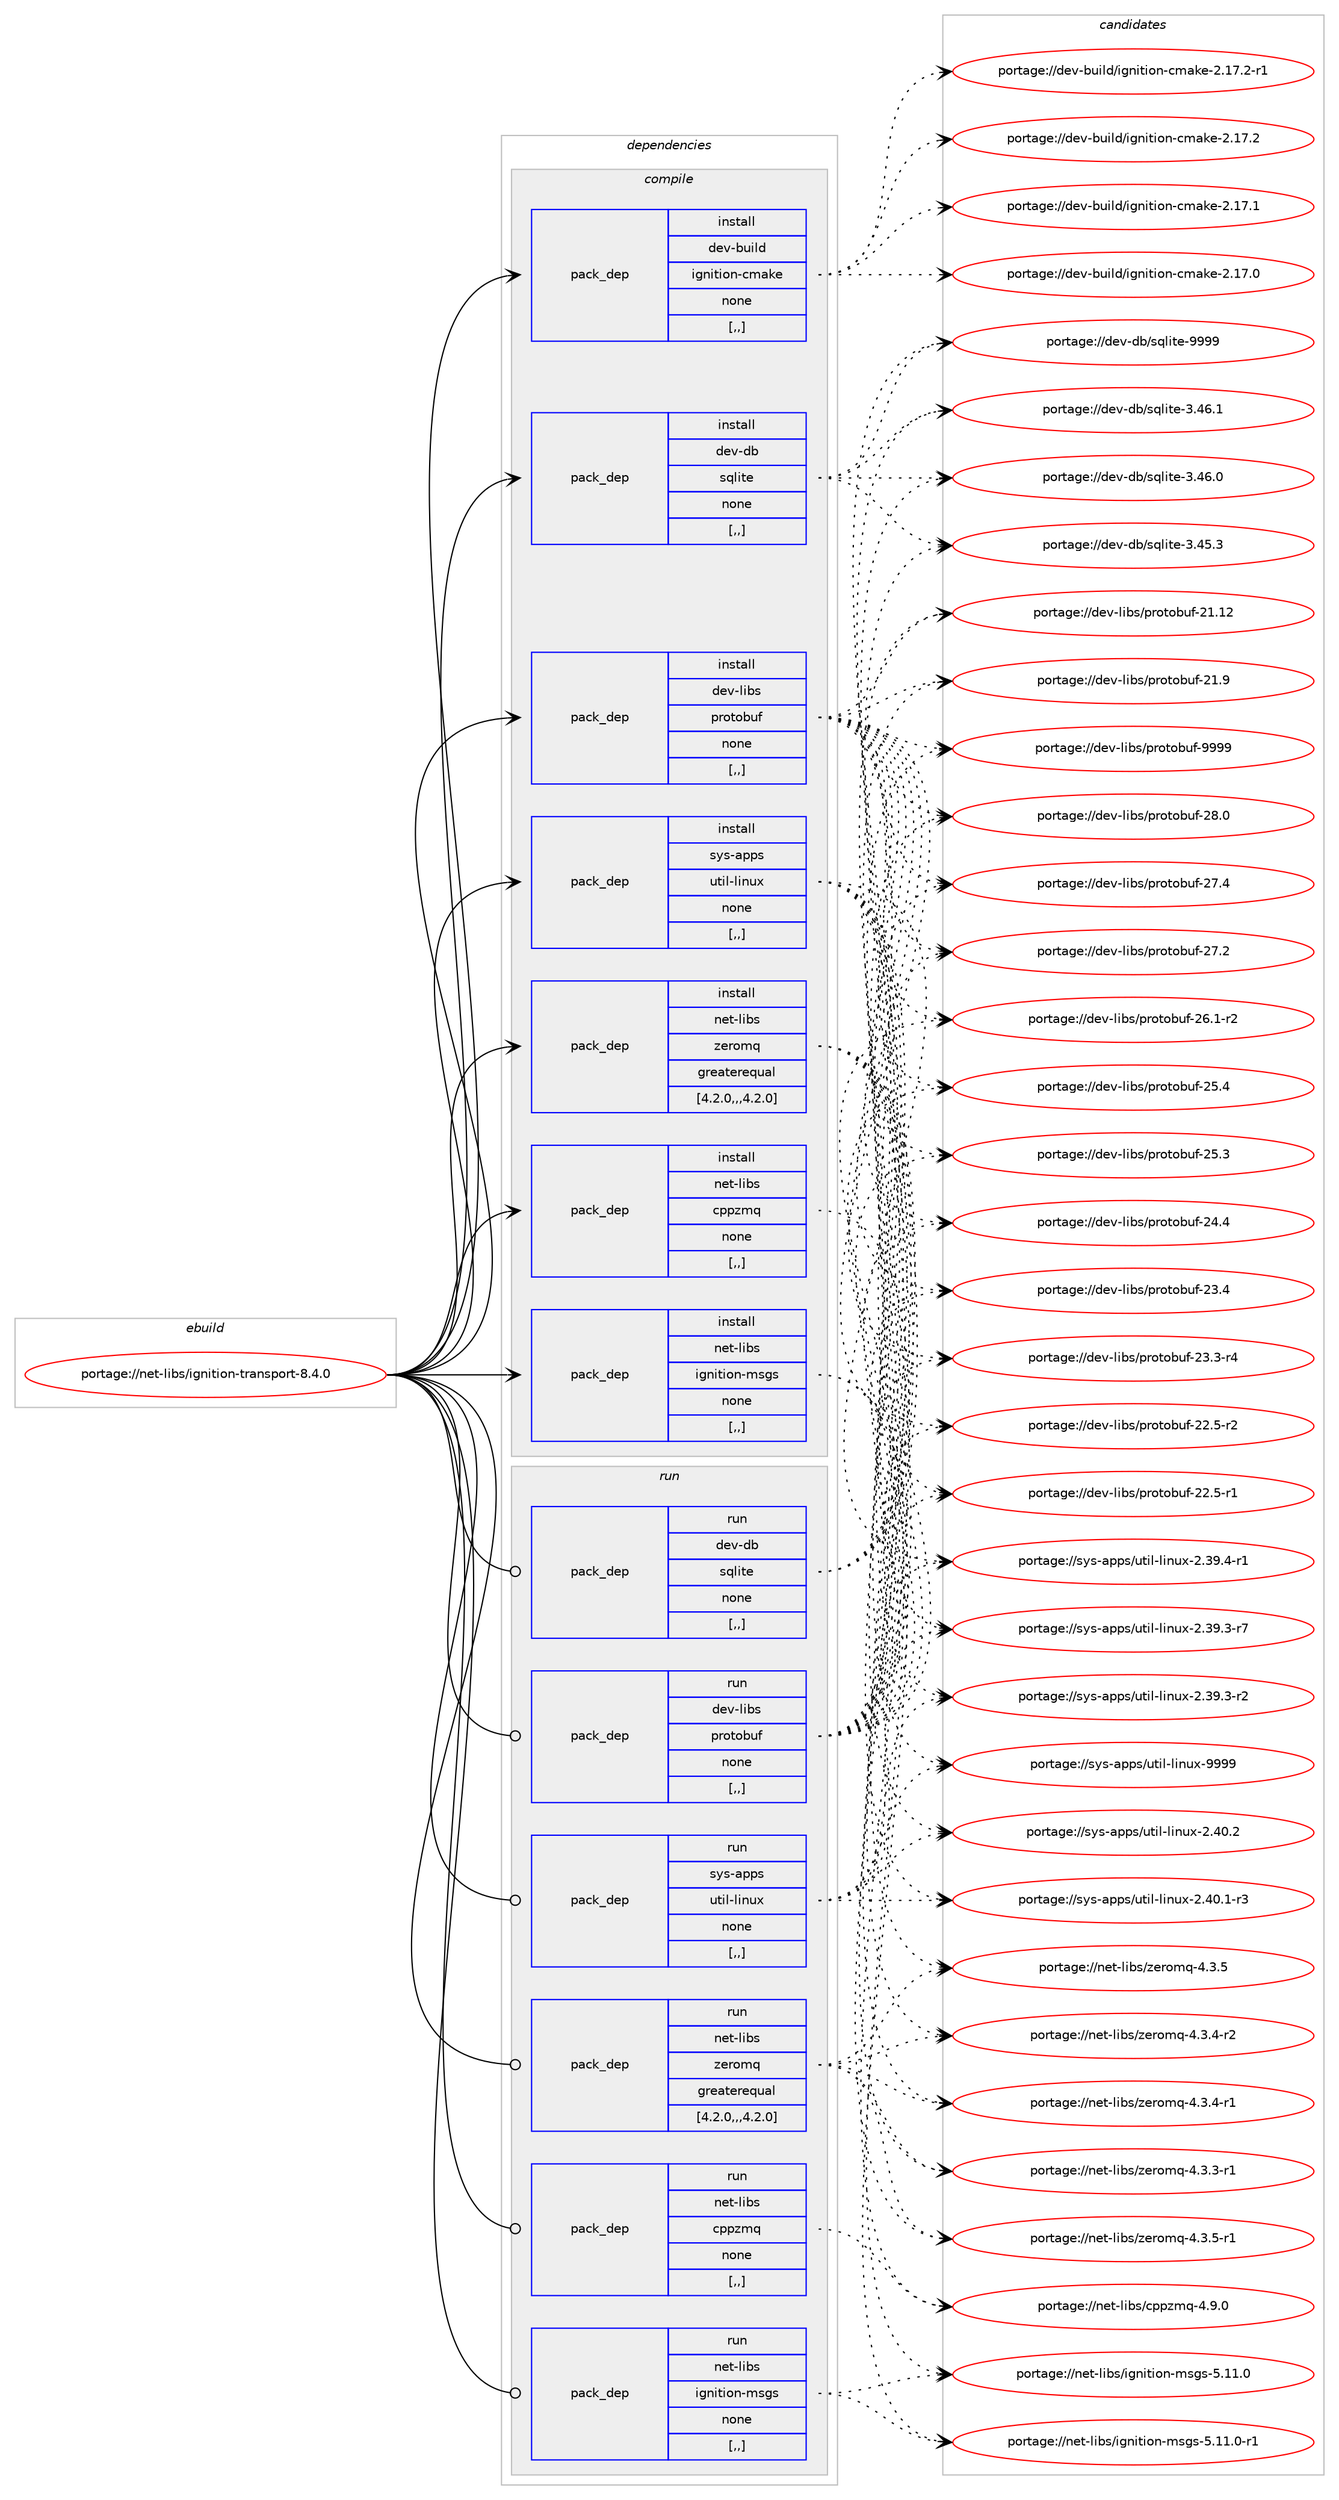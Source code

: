digraph prolog {

# *************
# Graph options
# *************

newrank=true;
concentrate=true;
compound=true;
graph [rankdir=LR,fontname=Helvetica,fontsize=10,ranksep=1.5];#, ranksep=2.5, nodesep=0.2];
edge  [arrowhead=vee];
node  [fontname=Helvetica,fontsize=10];

# **********
# The ebuild
# **********

subgraph cluster_leftcol {
color=gray;
label=<<i>ebuild</i>>;
id [label="portage://net-libs/ignition-transport-8.4.0", color=red, width=4, href="../net-libs/ignition-transport-8.4.0.svg"];
}

# ****************
# The dependencies
# ****************

subgraph cluster_midcol {
color=gray;
label=<<i>dependencies</i>>;
subgraph cluster_compile {
fillcolor="#eeeeee";
style=filled;
label=<<i>compile</i>>;
subgraph pack636776 {
dependency871243 [label=<<TABLE BORDER="0" CELLBORDER="1" CELLSPACING="0" CELLPADDING="4" WIDTH="220"><TR><TD ROWSPAN="6" CELLPADDING="30">pack_dep</TD></TR><TR><TD WIDTH="110">install</TD></TR><TR><TD>dev-build</TD></TR><TR><TD>ignition-cmake</TD></TR><TR><TD>none</TD></TR><TR><TD>[,,]</TD></TR></TABLE>>, shape=none, color=blue];
}
id:e -> dependency871243:w [weight=20,style="solid",arrowhead="vee"];
subgraph pack636777 {
dependency871244 [label=<<TABLE BORDER="0" CELLBORDER="1" CELLSPACING="0" CELLPADDING="4" WIDTH="220"><TR><TD ROWSPAN="6" CELLPADDING="30">pack_dep</TD></TR><TR><TD WIDTH="110">install</TD></TR><TR><TD>dev-db</TD></TR><TR><TD>sqlite</TD></TR><TR><TD>none</TD></TR><TR><TD>[,,]</TD></TR></TABLE>>, shape=none, color=blue];
}
id:e -> dependency871244:w [weight=20,style="solid",arrowhead="vee"];
subgraph pack636778 {
dependency871245 [label=<<TABLE BORDER="0" CELLBORDER="1" CELLSPACING="0" CELLPADDING="4" WIDTH="220"><TR><TD ROWSPAN="6" CELLPADDING="30">pack_dep</TD></TR><TR><TD WIDTH="110">install</TD></TR><TR><TD>dev-libs</TD></TR><TR><TD>protobuf</TD></TR><TR><TD>none</TD></TR><TR><TD>[,,]</TD></TR></TABLE>>, shape=none, color=blue];
}
id:e -> dependency871245:w [weight=20,style="solid",arrowhead="vee"];
subgraph pack636779 {
dependency871246 [label=<<TABLE BORDER="0" CELLBORDER="1" CELLSPACING="0" CELLPADDING="4" WIDTH="220"><TR><TD ROWSPAN="6" CELLPADDING="30">pack_dep</TD></TR><TR><TD WIDTH="110">install</TD></TR><TR><TD>net-libs</TD></TR><TR><TD>cppzmq</TD></TR><TR><TD>none</TD></TR><TR><TD>[,,]</TD></TR></TABLE>>, shape=none, color=blue];
}
id:e -> dependency871246:w [weight=20,style="solid",arrowhead="vee"];
subgraph pack636780 {
dependency871247 [label=<<TABLE BORDER="0" CELLBORDER="1" CELLSPACING="0" CELLPADDING="4" WIDTH="220"><TR><TD ROWSPAN="6" CELLPADDING="30">pack_dep</TD></TR><TR><TD WIDTH="110">install</TD></TR><TR><TD>net-libs</TD></TR><TR><TD>ignition-msgs</TD></TR><TR><TD>none</TD></TR><TR><TD>[,,]</TD></TR></TABLE>>, shape=none, color=blue];
}
id:e -> dependency871247:w [weight=20,style="solid",arrowhead="vee"];
subgraph pack636781 {
dependency871248 [label=<<TABLE BORDER="0" CELLBORDER="1" CELLSPACING="0" CELLPADDING="4" WIDTH="220"><TR><TD ROWSPAN="6" CELLPADDING="30">pack_dep</TD></TR><TR><TD WIDTH="110">install</TD></TR><TR><TD>net-libs</TD></TR><TR><TD>zeromq</TD></TR><TR><TD>greaterequal</TD></TR><TR><TD>[4.2.0,,,4.2.0]</TD></TR></TABLE>>, shape=none, color=blue];
}
id:e -> dependency871248:w [weight=20,style="solid",arrowhead="vee"];
subgraph pack636782 {
dependency871249 [label=<<TABLE BORDER="0" CELLBORDER="1" CELLSPACING="0" CELLPADDING="4" WIDTH="220"><TR><TD ROWSPAN="6" CELLPADDING="30">pack_dep</TD></TR><TR><TD WIDTH="110">install</TD></TR><TR><TD>sys-apps</TD></TR><TR><TD>util-linux</TD></TR><TR><TD>none</TD></TR><TR><TD>[,,]</TD></TR></TABLE>>, shape=none, color=blue];
}
id:e -> dependency871249:w [weight=20,style="solid",arrowhead="vee"];
}
subgraph cluster_compileandrun {
fillcolor="#eeeeee";
style=filled;
label=<<i>compile and run</i>>;
}
subgraph cluster_run {
fillcolor="#eeeeee";
style=filled;
label=<<i>run</i>>;
subgraph pack636783 {
dependency871250 [label=<<TABLE BORDER="0" CELLBORDER="1" CELLSPACING="0" CELLPADDING="4" WIDTH="220"><TR><TD ROWSPAN="6" CELLPADDING="30">pack_dep</TD></TR><TR><TD WIDTH="110">run</TD></TR><TR><TD>dev-db</TD></TR><TR><TD>sqlite</TD></TR><TR><TD>none</TD></TR><TR><TD>[,,]</TD></TR></TABLE>>, shape=none, color=blue];
}
id:e -> dependency871250:w [weight=20,style="solid",arrowhead="odot"];
subgraph pack636784 {
dependency871251 [label=<<TABLE BORDER="0" CELLBORDER="1" CELLSPACING="0" CELLPADDING="4" WIDTH="220"><TR><TD ROWSPAN="6" CELLPADDING="30">pack_dep</TD></TR><TR><TD WIDTH="110">run</TD></TR><TR><TD>dev-libs</TD></TR><TR><TD>protobuf</TD></TR><TR><TD>none</TD></TR><TR><TD>[,,]</TD></TR></TABLE>>, shape=none, color=blue];
}
id:e -> dependency871251:w [weight=20,style="solid",arrowhead="odot"];
subgraph pack636785 {
dependency871252 [label=<<TABLE BORDER="0" CELLBORDER="1" CELLSPACING="0" CELLPADDING="4" WIDTH="220"><TR><TD ROWSPAN="6" CELLPADDING="30">pack_dep</TD></TR><TR><TD WIDTH="110">run</TD></TR><TR><TD>net-libs</TD></TR><TR><TD>cppzmq</TD></TR><TR><TD>none</TD></TR><TR><TD>[,,]</TD></TR></TABLE>>, shape=none, color=blue];
}
id:e -> dependency871252:w [weight=20,style="solid",arrowhead="odot"];
subgraph pack636786 {
dependency871253 [label=<<TABLE BORDER="0" CELLBORDER="1" CELLSPACING="0" CELLPADDING="4" WIDTH="220"><TR><TD ROWSPAN="6" CELLPADDING="30">pack_dep</TD></TR><TR><TD WIDTH="110">run</TD></TR><TR><TD>net-libs</TD></TR><TR><TD>ignition-msgs</TD></TR><TR><TD>none</TD></TR><TR><TD>[,,]</TD></TR></TABLE>>, shape=none, color=blue];
}
id:e -> dependency871253:w [weight=20,style="solid",arrowhead="odot"];
subgraph pack636787 {
dependency871254 [label=<<TABLE BORDER="0" CELLBORDER="1" CELLSPACING="0" CELLPADDING="4" WIDTH="220"><TR><TD ROWSPAN="6" CELLPADDING="30">pack_dep</TD></TR><TR><TD WIDTH="110">run</TD></TR><TR><TD>net-libs</TD></TR><TR><TD>zeromq</TD></TR><TR><TD>greaterequal</TD></TR><TR><TD>[4.2.0,,,4.2.0]</TD></TR></TABLE>>, shape=none, color=blue];
}
id:e -> dependency871254:w [weight=20,style="solid",arrowhead="odot"];
subgraph pack636788 {
dependency871255 [label=<<TABLE BORDER="0" CELLBORDER="1" CELLSPACING="0" CELLPADDING="4" WIDTH="220"><TR><TD ROWSPAN="6" CELLPADDING="30">pack_dep</TD></TR><TR><TD WIDTH="110">run</TD></TR><TR><TD>sys-apps</TD></TR><TR><TD>util-linux</TD></TR><TR><TD>none</TD></TR><TR><TD>[,,]</TD></TR></TABLE>>, shape=none, color=blue];
}
id:e -> dependency871255:w [weight=20,style="solid",arrowhead="odot"];
}
}

# **************
# The candidates
# **************

subgraph cluster_choices {
rank=same;
color=gray;
label=<<i>candidates</i>>;

subgraph choice636776 {
color=black;
nodesep=1;
choice100101118459811710510810047105103110105116105111110459910997107101455046495546504511449 [label="portage://dev-build/ignition-cmake-2.17.2-r1", color=red, width=4,href="../dev-build/ignition-cmake-2.17.2-r1.svg"];
choice10010111845981171051081004710510311010511610511111045991099710710145504649554650 [label="portage://dev-build/ignition-cmake-2.17.2", color=red, width=4,href="../dev-build/ignition-cmake-2.17.2.svg"];
choice10010111845981171051081004710510311010511610511111045991099710710145504649554649 [label="portage://dev-build/ignition-cmake-2.17.1", color=red, width=4,href="../dev-build/ignition-cmake-2.17.1.svg"];
choice10010111845981171051081004710510311010511610511111045991099710710145504649554648 [label="portage://dev-build/ignition-cmake-2.17.0", color=red, width=4,href="../dev-build/ignition-cmake-2.17.0.svg"];
dependency871243:e -> choice100101118459811710510810047105103110105116105111110459910997107101455046495546504511449:w [style=dotted,weight="100"];
dependency871243:e -> choice10010111845981171051081004710510311010511610511111045991099710710145504649554650:w [style=dotted,weight="100"];
dependency871243:e -> choice10010111845981171051081004710510311010511610511111045991099710710145504649554649:w [style=dotted,weight="100"];
dependency871243:e -> choice10010111845981171051081004710510311010511610511111045991099710710145504649554648:w [style=dotted,weight="100"];
}
subgraph choice636777 {
color=black;
nodesep=1;
choice1001011184510098471151131081051161014557575757 [label="portage://dev-db/sqlite-9999", color=red, width=4,href="../dev-db/sqlite-9999.svg"];
choice10010111845100984711511310810511610145514652544649 [label="portage://dev-db/sqlite-3.46.1", color=red, width=4,href="../dev-db/sqlite-3.46.1.svg"];
choice10010111845100984711511310810511610145514652544648 [label="portage://dev-db/sqlite-3.46.0", color=red, width=4,href="../dev-db/sqlite-3.46.0.svg"];
choice10010111845100984711511310810511610145514652534651 [label="portage://dev-db/sqlite-3.45.3", color=red, width=4,href="../dev-db/sqlite-3.45.3.svg"];
dependency871244:e -> choice1001011184510098471151131081051161014557575757:w [style=dotted,weight="100"];
dependency871244:e -> choice10010111845100984711511310810511610145514652544649:w [style=dotted,weight="100"];
dependency871244:e -> choice10010111845100984711511310810511610145514652544648:w [style=dotted,weight="100"];
dependency871244:e -> choice10010111845100984711511310810511610145514652534651:w [style=dotted,weight="100"];
}
subgraph choice636778 {
color=black;
nodesep=1;
choice100101118451081059811547112114111116111981171024557575757 [label="portage://dev-libs/protobuf-9999", color=red, width=4,href="../dev-libs/protobuf-9999.svg"];
choice100101118451081059811547112114111116111981171024550564648 [label="portage://dev-libs/protobuf-28.0", color=red, width=4,href="../dev-libs/protobuf-28.0.svg"];
choice100101118451081059811547112114111116111981171024550554652 [label="portage://dev-libs/protobuf-27.4", color=red, width=4,href="../dev-libs/protobuf-27.4.svg"];
choice100101118451081059811547112114111116111981171024550554650 [label="portage://dev-libs/protobuf-27.2", color=red, width=4,href="../dev-libs/protobuf-27.2.svg"];
choice1001011184510810598115471121141111161119811710245505446494511450 [label="portage://dev-libs/protobuf-26.1-r2", color=red, width=4,href="../dev-libs/protobuf-26.1-r2.svg"];
choice100101118451081059811547112114111116111981171024550534652 [label="portage://dev-libs/protobuf-25.4", color=red, width=4,href="../dev-libs/protobuf-25.4.svg"];
choice100101118451081059811547112114111116111981171024550534651 [label="portage://dev-libs/protobuf-25.3", color=red, width=4,href="../dev-libs/protobuf-25.3.svg"];
choice100101118451081059811547112114111116111981171024550524652 [label="portage://dev-libs/protobuf-24.4", color=red, width=4,href="../dev-libs/protobuf-24.4.svg"];
choice100101118451081059811547112114111116111981171024550514652 [label="portage://dev-libs/protobuf-23.4", color=red, width=4,href="../dev-libs/protobuf-23.4.svg"];
choice1001011184510810598115471121141111161119811710245505146514511452 [label="portage://dev-libs/protobuf-23.3-r4", color=red, width=4,href="../dev-libs/protobuf-23.3-r4.svg"];
choice1001011184510810598115471121141111161119811710245505046534511450 [label="portage://dev-libs/protobuf-22.5-r2", color=red, width=4,href="../dev-libs/protobuf-22.5-r2.svg"];
choice1001011184510810598115471121141111161119811710245505046534511449 [label="portage://dev-libs/protobuf-22.5-r1", color=red, width=4,href="../dev-libs/protobuf-22.5-r1.svg"];
choice10010111845108105981154711211411111611198117102455049464950 [label="portage://dev-libs/protobuf-21.12", color=red, width=4,href="../dev-libs/protobuf-21.12.svg"];
choice100101118451081059811547112114111116111981171024550494657 [label="portage://dev-libs/protobuf-21.9", color=red, width=4,href="../dev-libs/protobuf-21.9.svg"];
dependency871245:e -> choice100101118451081059811547112114111116111981171024557575757:w [style=dotted,weight="100"];
dependency871245:e -> choice100101118451081059811547112114111116111981171024550564648:w [style=dotted,weight="100"];
dependency871245:e -> choice100101118451081059811547112114111116111981171024550554652:w [style=dotted,weight="100"];
dependency871245:e -> choice100101118451081059811547112114111116111981171024550554650:w [style=dotted,weight="100"];
dependency871245:e -> choice1001011184510810598115471121141111161119811710245505446494511450:w [style=dotted,weight="100"];
dependency871245:e -> choice100101118451081059811547112114111116111981171024550534652:w [style=dotted,weight="100"];
dependency871245:e -> choice100101118451081059811547112114111116111981171024550534651:w [style=dotted,weight="100"];
dependency871245:e -> choice100101118451081059811547112114111116111981171024550524652:w [style=dotted,weight="100"];
dependency871245:e -> choice100101118451081059811547112114111116111981171024550514652:w [style=dotted,weight="100"];
dependency871245:e -> choice1001011184510810598115471121141111161119811710245505146514511452:w [style=dotted,weight="100"];
dependency871245:e -> choice1001011184510810598115471121141111161119811710245505046534511450:w [style=dotted,weight="100"];
dependency871245:e -> choice1001011184510810598115471121141111161119811710245505046534511449:w [style=dotted,weight="100"];
dependency871245:e -> choice10010111845108105981154711211411111611198117102455049464950:w [style=dotted,weight="100"];
dependency871245:e -> choice100101118451081059811547112114111116111981171024550494657:w [style=dotted,weight="100"];
}
subgraph choice636779 {
color=black;
nodesep=1;
choice11010111645108105981154799112112122109113455246574648 [label="portage://net-libs/cppzmq-4.9.0", color=red, width=4,href="../net-libs/cppzmq-4.9.0.svg"];
dependency871246:e -> choice11010111645108105981154799112112122109113455246574648:w [style=dotted,weight="100"];
}
subgraph choice636780 {
color=black;
nodesep=1;
choice11010111645108105981154710510311010511610511111045109115103115455346494946484511449 [label="portage://net-libs/ignition-msgs-5.11.0-r1", color=red, width=4,href="../net-libs/ignition-msgs-5.11.0-r1.svg"];
choice1101011164510810598115471051031101051161051111104510911510311545534649494648 [label="portage://net-libs/ignition-msgs-5.11.0", color=red, width=4,href="../net-libs/ignition-msgs-5.11.0.svg"];
dependency871247:e -> choice11010111645108105981154710510311010511610511111045109115103115455346494946484511449:w [style=dotted,weight="100"];
dependency871247:e -> choice1101011164510810598115471051031101051161051111104510911510311545534649494648:w [style=dotted,weight="100"];
}
subgraph choice636781 {
color=black;
nodesep=1;
choice1101011164510810598115471221011141111091134552465146534511449 [label="portage://net-libs/zeromq-4.3.5-r1", color=red, width=4,href="../net-libs/zeromq-4.3.5-r1.svg"];
choice110101116451081059811547122101114111109113455246514653 [label="portage://net-libs/zeromq-4.3.5", color=red, width=4,href="../net-libs/zeromq-4.3.5.svg"];
choice1101011164510810598115471221011141111091134552465146524511450 [label="portage://net-libs/zeromq-4.3.4-r2", color=red, width=4,href="../net-libs/zeromq-4.3.4-r2.svg"];
choice1101011164510810598115471221011141111091134552465146524511449 [label="portage://net-libs/zeromq-4.3.4-r1", color=red, width=4,href="../net-libs/zeromq-4.3.4-r1.svg"];
choice1101011164510810598115471221011141111091134552465146514511449 [label="portage://net-libs/zeromq-4.3.3-r1", color=red, width=4,href="../net-libs/zeromq-4.3.3-r1.svg"];
dependency871248:e -> choice1101011164510810598115471221011141111091134552465146534511449:w [style=dotted,weight="100"];
dependency871248:e -> choice110101116451081059811547122101114111109113455246514653:w [style=dotted,weight="100"];
dependency871248:e -> choice1101011164510810598115471221011141111091134552465146524511450:w [style=dotted,weight="100"];
dependency871248:e -> choice1101011164510810598115471221011141111091134552465146524511449:w [style=dotted,weight="100"];
dependency871248:e -> choice1101011164510810598115471221011141111091134552465146514511449:w [style=dotted,weight="100"];
}
subgraph choice636782 {
color=black;
nodesep=1;
choice115121115459711211211547117116105108451081051101171204557575757 [label="portage://sys-apps/util-linux-9999", color=red, width=4,href="../sys-apps/util-linux-9999.svg"];
choice1151211154597112112115471171161051084510810511011712045504652484650 [label="portage://sys-apps/util-linux-2.40.2", color=red, width=4,href="../sys-apps/util-linux-2.40.2.svg"];
choice11512111545971121121154711711610510845108105110117120455046524846494511451 [label="portage://sys-apps/util-linux-2.40.1-r3", color=red, width=4,href="../sys-apps/util-linux-2.40.1-r3.svg"];
choice11512111545971121121154711711610510845108105110117120455046515746524511449 [label="portage://sys-apps/util-linux-2.39.4-r1", color=red, width=4,href="../sys-apps/util-linux-2.39.4-r1.svg"];
choice11512111545971121121154711711610510845108105110117120455046515746514511455 [label="portage://sys-apps/util-linux-2.39.3-r7", color=red, width=4,href="../sys-apps/util-linux-2.39.3-r7.svg"];
choice11512111545971121121154711711610510845108105110117120455046515746514511450 [label="portage://sys-apps/util-linux-2.39.3-r2", color=red, width=4,href="../sys-apps/util-linux-2.39.3-r2.svg"];
dependency871249:e -> choice115121115459711211211547117116105108451081051101171204557575757:w [style=dotted,weight="100"];
dependency871249:e -> choice1151211154597112112115471171161051084510810511011712045504652484650:w [style=dotted,weight="100"];
dependency871249:e -> choice11512111545971121121154711711610510845108105110117120455046524846494511451:w [style=dotted,weight="100"];
dependency871249:e -> choice11512111545971121121154711711610510845108105110117120455046515746524511449:w [style=dotted,weight="100"];
dependency871249:e -> choice11512111545971121121154711711610510845108105110117120455046515746514511455:w [style=dotted,weight="100"];
dependency871249:e -> choice11512111545971121121154711711610510845108105110117120455046515746514511450:w [style=dotted,weight="100"];
}
subgraph choice636783 {
color=black;
nodesep=1;
choice1001011184510098471151131081051161014557575757 [label="portage://dev-db/sqlite-9999", color=red, width=4,href="../dev-db/sqlite-9999.svg"];
choice10010111845100984711511310810511610145514652544649 [label="portage://dev-db/sqlite-3.46.1", color=red, width=4,href="../dev-db/sqlite-3.46.1.svg"];
choice10010111845100984711511310810511610145514652544648 [label="portage://dev-db/sqlite-3.46.0", color=red, width=4,href="../dev-db/sqlite-3.46.0.svg"];
choice10010111845100984711511310810511610145514652534651 [label="portage://dev-db/sqlite-3.45.3", color=red, width=4,href="../dev-db/sqlite-3.45.3.svg"];
dependency871250:e -> choice1001011184510098471151131081051161014557575757:w [style=dotted,weight="100"];
dependency871250:e -> choice10010111845100984711511310810511610145514652544649:w [style=dotted,weight="100"];
dependency871250:e -> choice10010111845100984711511310810511610145514652544648:w [style=dotted,weight="100"];
dependency871250:e -> choice10010111845100984711511310810511610145514652534651:w [style=dotted,weight="100"];
}
subgraph choice636784 {
color=black;
nodesep=1;
choice100101118451081059811547112114111116111981171024557575757 [label="portage://dev-libs/protobuf-9999", color=red, width=4,href="../dev-libs/protobuf-9999.svg"];
choice100101118451081059811547112114111116111981171024550564648 [label="portage://dev-libs/protobuf-28.0", color=red, width=4,href="../dev-libs/protobuf-28.0.svg"];
choice100101118451081059811547112114111116111981171024550554652 [label="portage://dev-libs/protobuf-27.4", color=red, width=4,href="../dev-libs/protobuf-27.4.svg"];
choice100101118451081059811547112114111116111981171024550554650 [label="portage://dev-libs/protobuf-27.2", color=red, width=4,href="../dev-libs/protobuf-27.2.svg"];
choice1001011184510810598115471121141111161119811710245505446494511450 [label="portage://dev-libs/protobuf-26.1-r2", color=red, width=4,href="../dev-libs/protobuf-26.1-r2.svg"];
choice100101118451081059811547112114111116111981171024550534652 [label="portage://dev-libs/protobuf-25.4", color=red, width=4,href="../dev-libs/protobuf-25.4.svg"];
choice100101118451081059811547112114111116111981171024550534651 [label="portage://dev-libs/protobuf-25.3", color=red, width=4,href="../dev-libs/protobuf-25.3.svg"];
choice100101118451081059811547112114111116111981171024550524652 [label="portage://dev-libs/protobuf-24.4", color=red, width=4,href="../dev-libs/protobuf-24.4.svg"];
choice100101118451081059811547112114111116111981171024550514652 [label="portage://dev-libs/protobuf-23.4", color=red, width=4,href="../dev-libs/protobuf-23.4.svg"];
choice1001011184510810598115471121141111161119811710245505146514511452 [label="portage://dev-libs/protobuf-23.3-r4", color=red, width=4,href="../dev-libs/protobuf-23.3-r4.svg"];
choice1001011184510810598115471121141111161119811710245505046534511450 [label="portage://dev-libs/protobuf-22.5-r2", color=red, width=4,href="../dev-libs/protobuf-22.5-r2.svg"];
choice1001011184510810598115471121141111161119811710245505046534511449 [label="portage://dev-libs/protobuf-22.5-r1", color=red, width=4,href="../dev-libs/protobuf-22.5-r1.svg"];
choice10010111845108105981154711211411111611198117102455049464950 [label="portage://dev-libs/protobuf-21.12", color=red, width=4,href="../dev-libs/protobuf-21.12.svg"];
choice100101118451081059811547112114111116111981171024550494657 [label="portage://dev-libs/protobuf-21.9", color=red, width=4,href="../dev-libs/protobuf-21.9.svg"];
dependency871251:e -> choice100101118451081059811547112114111116111981171024557575757:w [style=dotted,weight="100"];
dependency871251:e -> choice100101118451081059811547112114111116111981171024550564648:w [style=dotted,weight="100"];
dependency871251:e -> choice100101118451081059811547112114111116111981171024550554652:w [style=dotted,weight="100"];
dependency871251:e -> choice100101118451081059811547112114111116111981171024550554650:w [style=dotted,weight="100"];
dependency871251:e -> choice1001011184510810598115471121141111161119811710245505446494511450:w [style=dotted,weight="100"];
dependency871251:e -> choice100101118451081059811547112114111116111981171024550534652:w [style=dotted,weight="100"];
dependency871251:e -> choice100101118451081059811547112114111116111981171024550534651:w [style=dotted,weight="100"];
dependency871251:e -> choice100101118451081059811547112114111116111981171024550524652:w [style=dotted,weight="100"];
dependency871251:e -> choice100101118451081059811547112114111116111981171024550514652:w [style=dotted,weight="100"];
dependency871251:e -> choice1001011184510810598115471121141111161119811710245505146514511452:w [style=dotted,weight="100"];
dependency871251:e -> choice1001011184510810598115471121141111161119811710245505046534511450:w [style=dotted,weight="100"];
dependency871251:e -> choice1001011184510810598115471121141111161119811710245505046534511449:w [style=dotted,weight="100"];
dependency871251:e -> choice10010111845108105981154711211411111611198117102455049464950:w [style=dotted,weight="100"];
dependency871251:e -> choice100101118451081059811547112114111116111981171024550494657:w [style=dotted,weight="100"];
}
subgraph choice636785 {
color=black;
nodesep=1;
choice11010111645108105981154799112112122109113455246574648 [label="portage://net-libs/cppzmq-4.9.0", color=red, width=4,href="../net-libs/cppzmq-4.9.0.svg"];
dependency871252:e -> choice11010111645108105981154799112112122109113455246574648:w [style=dotted,weight="100"];
}
subgraph choice636786 {
color=black;
nodesep=1;
choice11010111645108105981154710510311010511610511111045109115103115455346494946484511449 [label="portage://net-libs/ignition-msgs-5.11.0-r1", color=red, width=4,href="../net-libs/ignition-msgs-5.11.0-r1.svg"];
choice1101011164510810598115471051031101051161051111104510911510311545534649494648 [label="portage://net-libs/ignition-msgs-5.11.0", color=red, width=4,href="../net-libs/ignition-msgs-5.11.0.svg"];
dependency871253:e -> choice11010111645108105981154710510311010511610511111045109115103115455346494946484511449:w [style=dotted,weight="100"];
dependency871253:e -> choice1101011164510810598115471051031101051161051111104510911510311545534649494648:w [style=dotted,weight="100"];
}
subgraph choice636787 {
color=black;
nodesep=1;
choice1101011164510810598115471221011141111091134552465146534511449 [label="portage://net-libs/zeromq-4.3.5-r1", color=red, width=4,href="../net-libs/zeromq-4.3.5-r1.svg"];
choice110101116451081059811547122101114111109113455246514653 [label="portage://net-libs/zeromq-4.3.5", color=red, width=4,href="../net-libs/zeromq-4.3.5.svg"];
choice1101011164510810598115471221011141111091134552465146524511450 [label="portage://net-libs/zeromq-4.3.4-r2", color=red, width=4,href="../net-libs/zeromq-4.3.4-r2.svg"];
choice1101011164510810598115471221011141111091134552465146524511449 [label="portage://net-libs/zeromq-4.3.4-r1", color=red, width=4,href="../net-libs/zeromq-4.3.4-r1.svg"];
choice1101011164510810598115471221011141111091134552465146514511449 [label="portage://net-libs/zeromq-4.3.3-r1", color=red, width=4,href="../net-libs/zeromq-4.3.3-r1.svg"];
dependency871254:e -> choice1101011164510810598115471221011141111091134552465146534511449:w [style=dotted,weight="100"];
dependency871254:e -> choice110101116451081059811547122101114111109113455246514653:w [style=dotted,weight="100"];
dependency871254:e -> choice1101011164510810598115471221011141111091134552465146524511450:w [style=dotted,weight="100"];
dependency871254:e -> choice1101011164510810598115471221011141111091134552465146524511449:w [style=dotted,weight="100"];
dependency871254:e -> choice1101011164510810598115471221011141111091134552465146514511449:w [style=dotted,weight="100"];
}
subgraph choice636788 {
color=black;
nodesep=1;
choice115121115459711211211547117116105108451081051101171204557575757 [label="portage://sys-apps/util-linux-9999", color=red, width=4,href="../sys-apps/util-linux-9999.svg"];
choice1151211154597112112115471171161051084510810511011712045504652484650 [label="portage://sys-apps/util-linux-2.40.2", color=red, width=4,href="../sys-apps/util-linux-2.40.2.svg"];
choice11512111545971121121154711711610510845108105110117120455046524846494511451 [label="portage://sys-apps/util-linux-2.40.1-r3", color=red, width=4,href="../sys-apps/util-linux-2.40.1-r3.svg"];
choice11512111545971121121154711711610510845108105110117120455046515746524511449 [label="portage://sys-apps/util-linux-2.39.4-r1", color=red, width=4,href="../sys-apps/util-linux-2.39.4-r1.svg"];
choice11512111545971121121154711711610510845108105110117120455046515746514511455 [label="portage://sys-apps/util-linux-2.39.3-r7", color=red, width=4,href="../sys-apps/util-linux-2.39.3-r7.svg"];
choice11512111545971121121154711711610510845108105110117120455046515746514511450 [label="portage://sys-apps/util-linux-2.39.3-r2", color=red, width=4,href="../sys-apps/util-linux-2.39.3-r2.svg"];
dependency871255:e -> choice115121115459711211211547117116105108451081051101171204557575757:w [style=dotted,weight="100"];
dependency871255:e -> choice1151211154597112112115471171161051084510810511011712045504652484650:w [style=dotted,weight="100"];
dependency871255:e -> choice11512111545971121121154711711610510845108105110117120455046524846494511451:w [style=dotted,weight="100"];
dependency871255:e -> choice11512111545971121121154711711610510845108105110117120455046515746524511449:w [style=dotted,weight="100"];
dependency871255:e -> choice11512111545971121121154711711610510845108105110117120455046515746514511455:w [style=dotted,weight="100"];
dependency871255:e -> choice11512111545971121121154711711610510845108105110117120455046515746514511450:w [style=dotted,weight="100"];
}
}

}
